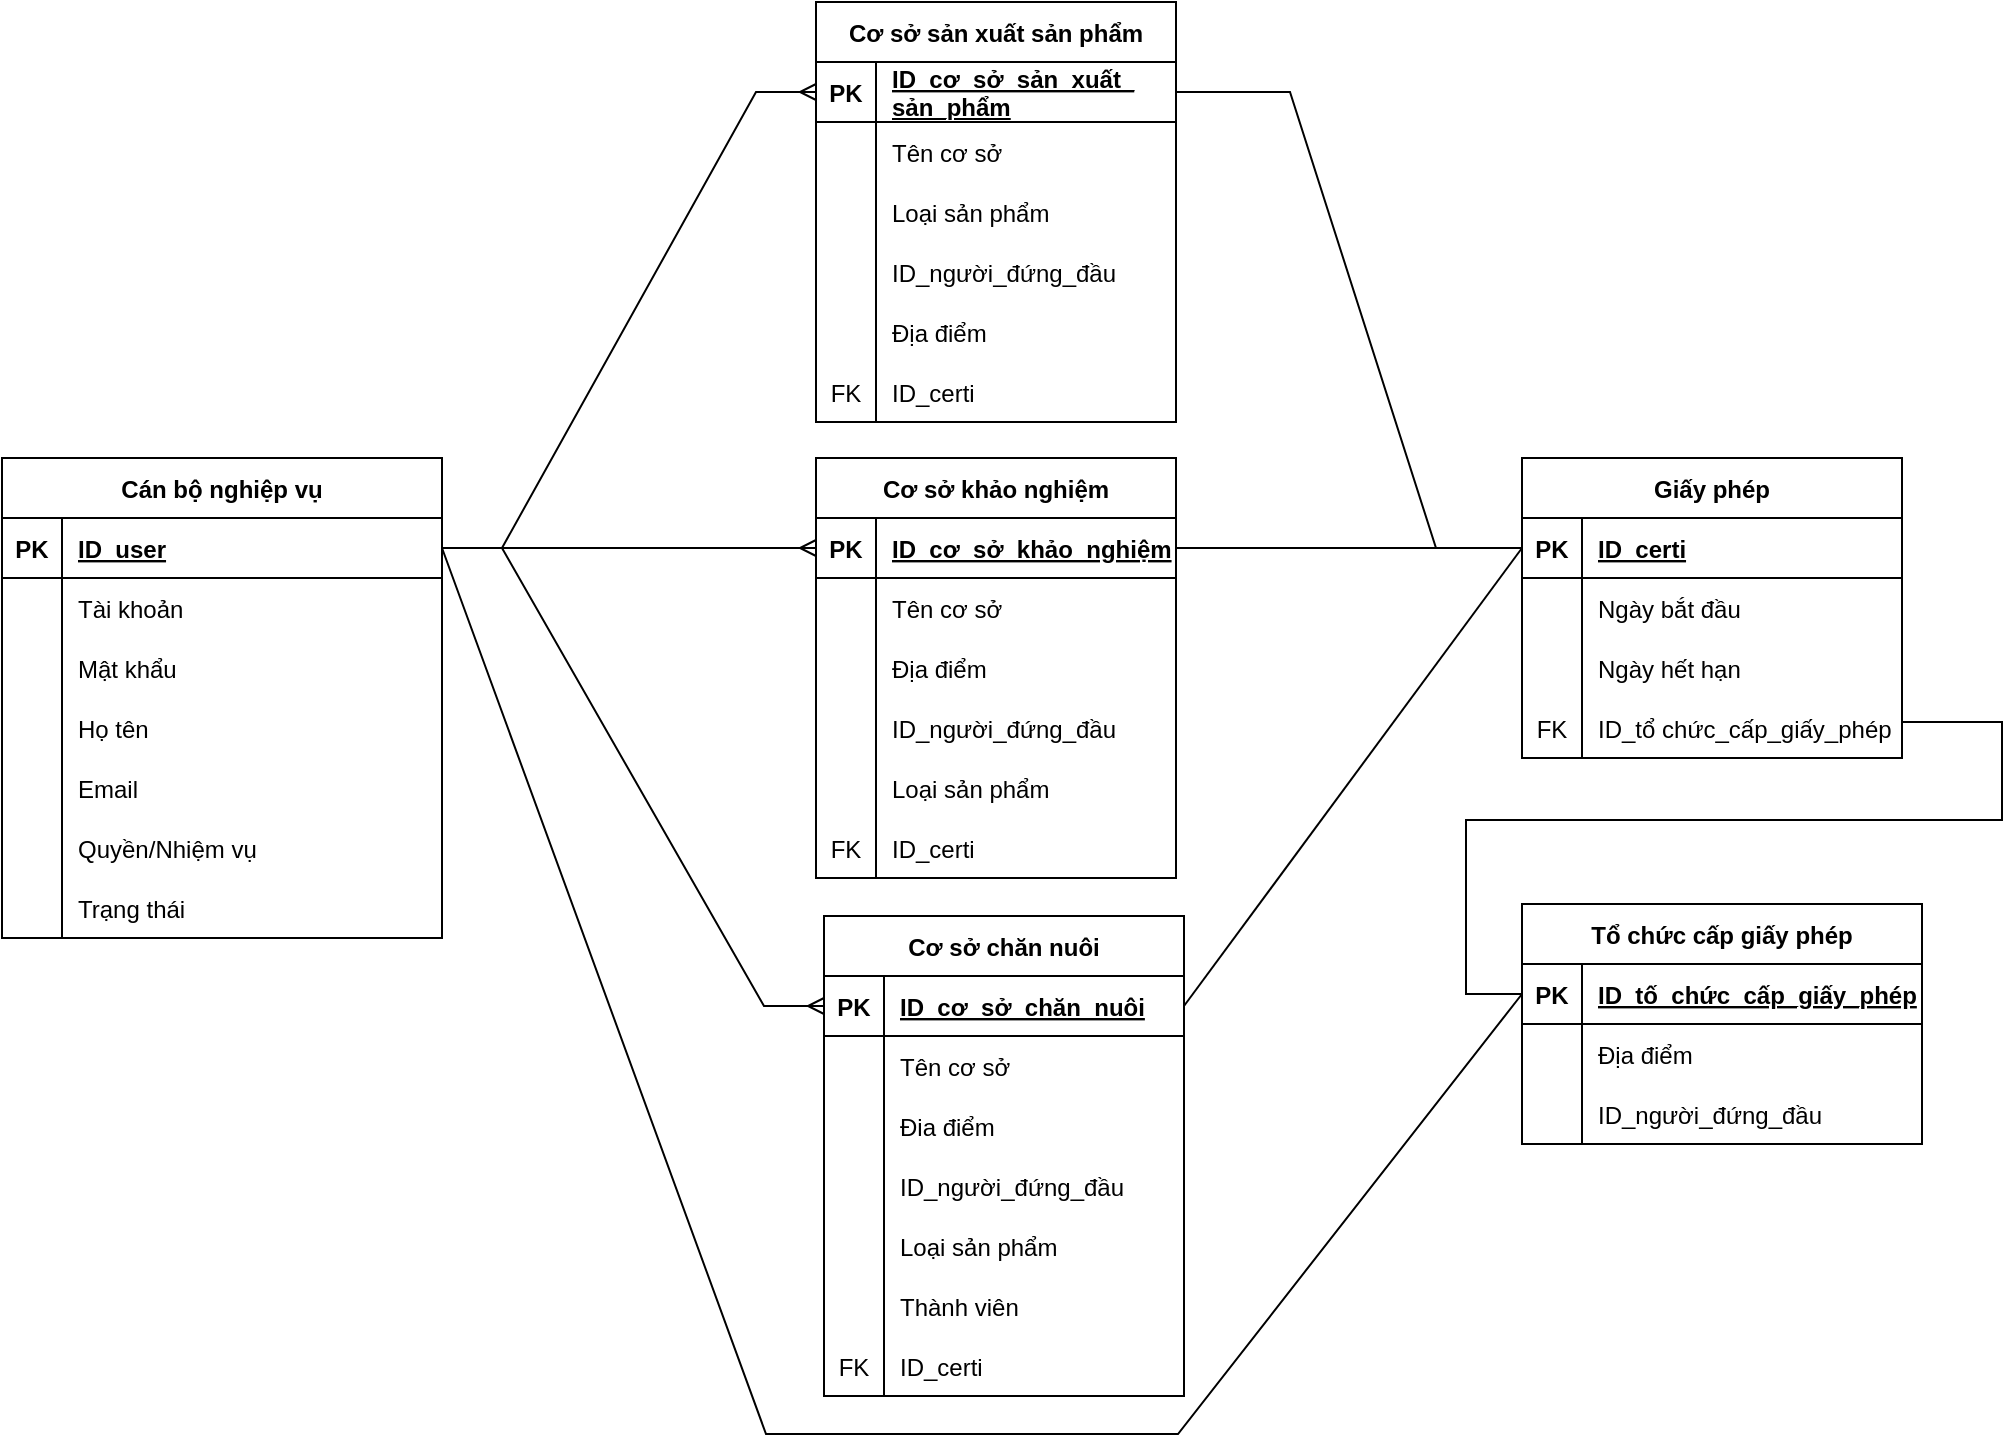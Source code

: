 <mxfile version="20.7.4" type="device"><diagram id="HlAjRfAAutlec8R9D81x" name="Page-1"><mxGraphModel dx="1480" dy="1727" grid="0" gridSize="10" guides="1" tooltips="1" connect="1" arrows="1" fold="1" page="1" pageScale="1" pageWidth="1100" pageHeight="850" math="0" shadow="0"><root><mxCell id="0"/><mxCell id="1" parent="0"/><mxCell id="olrA2WojzJKVsZTIT6w3-1" value="Cán bộ nghiệp vụ" style="shape=table;startSize=30;container=1;collapsible=1;childLayout=tableLayout;fixedRows=1;rowLines=0;fontStyle=1;align=center;resizeLast=1;" vertex="1" parent="1"><mxGeometry x="513" width="220" height="240" as="geometry"><mxRectangle x="530" y="40" width="140" height="30" as="alternateBounds"/></mxGeometry></mxCell><mxCell id="olrA2WojzJKVsZTIT6w3-2" value="" style="shape=tableRow;horizontal=0;startSize=0;swimlaneHead=0;swimlaneBody=0;fillColor=none;collapsible=0;dropTarget=0;points=[[0,0.5],[1,0.5]];portConstraint=eastwest;top=0;left=0;right=0;bottom=1;" vertex="1" parent="olrA2WojzJKVsZTIT6w3-1"><mxGeometry y="30" width="220" height="30" as="geometry"/></mxCell><mxCell id="olrA2WojzJKVsZTIT6w3-3" value="PK" style="shape=partialRectangle;connectable=0;fillColor=none;top=0;left=0;bottom=0;right=0;fontStyle=1;overflow=hidden;" vertex="1" parent="olrA2WojzJKVsZTIT6w3-2"><mxGeometry width="30" height="30" as="geometry"><mxRectangle width="30" height="30" as="alternateBounds"/></mxGeometry></mxCell><mxCell id="olrA2WojzJKVsZTIT6w3-4" value="ID_user" style="shape=partialRectangle;connectable=0;fillColor=none;top=0;left=0;bottom=0;right=0;align=left;spacingLeft=6;fontStyle=5;overflow=hidden;" vertex="1" parent="olrA2WojzJKVsZTIT6w3-2"><mxGeometry x="30" width="190" height="30" as="geometry"><mxRectangle width="190" height="30" as="alternateBounds"/></mxGeometry></mxCell><mxCell id="olrA2WojzJKVsZTIT6w3-5" value="" style="shape=tableRow;horizontal=0;startSize=0;swimlaneHead=0;swimlaneBody=0;fillColor=none;collapsible=0;dropTarget=0;points=[[0,0.5],[1,0.5]];portConstraint=eastwest;top=0;left=0;right=0;bottom=0;" vertex="1" parent="olrA2WojzJKVsZTIT6w3-1"><mxGeometry y="60" width="220" height="30" as="geometry"/></mxCell><mxCell id="olrA2WojzJKVsZTIT6w3-6" value="" style="shape=partialRectangle;connectable=0;fillColor=none;top=0;left=0;bottom=0;right=0;editable=1;overflow=hidden;" vertex="1" parent="olrA2WojzJKVsZTIT6w3-5"><mxGeometry width="30" height="30" as="geometry"><mxRectangle width="30" height="30" as="alternateBounds"/></mxGeometry></mxCell><mxCell id="olrA2WojzJKVsZTIT6w3-7" value="Tài khoản" style="shape=partialRectangle;connectable=0;fillColor=none;top=0;left=0;bottom=0;right=0;align=left;spacingLeft=6;overflow=hidden;" vertex="1" parent="olrA2WojzJKVsZTIT6w3-5"><mxGeometry x="30" width="190" height="30" as="geometry"><mxRectangle width="190" height="30" as="alternateBounds"/></mxGeometry></mxCell><mxCell id="olrA2WojzJKVsZTIT6w3-8" value="" style="shape=tableRow;horizontal=0;startSize=0;swimlaneHead=0;swimlaneBody=0;fillColor=none;collapsible=0;dropTarget=0;points=[[0,0.5],[1,0.5]];portConstraint=eastwest;top=0;left=0;right=0;bottom=0;" vertex="1" parent="olrA2WojzJKVsZTIT6w3-1"><mxGeometry y="90" width="220" height="30" as="geometry"/></mxCell><mxCell id="olrA2WojzJKVsZTIT6w3-9" value="" style="shape=partialRectangle;connectable=0;fillColor=none;top=0;left=0;bottom=0;right=0;editable=1;overflow=hidden;" vertex="1" parent="olrA2WojzJKVsZTIT6w3-8"><mxGeometry width="30" height="30" as="geometry"><mxRectangle width="30" height="30" as="alternateBounds"/></mxGeometry></mxCell><mxCell id="olrA2WojzJKVsZTIT6w3-10" value="Mật khẩu" style="shape=partialRectangle;connectable=0;fillColor=none;top=0;left=0;bottom=0;right=0;align=left;spacingLeft=6;overflow=hidden;" vertex="1" parent="olrA2WojzJKVsZTIT6w3-8"><mxGeometry x="30" width="190" height="30" as="geometry"><mxRectangle width="190" height="30" as="alternateBounds"/></mxGeometry></mxCell><mxCell id="olrA2WojzJKVsZTIT6w3-11" value="" style="shape=tableRow;horizontal=0;startSize=0;swimlaneHead=0;swimlaneBody=0;fillColor=none;collapsible=0;dropTarget=0;points=[[0,0.5],[1,0.5]];portConstraint=eastwest;top=0;left=0;right=0;bottom=0;" vertex="1" parent="olrA2WojzJKVsZTIT6w3-1"><mxGeometry y="120" width="220" height="30" as="geometry"/></mxCell><mxCell id="olrA2WojzJKVsZTIT6w3-12" value="" style="shape=partialRectangle;connectable=0;fillColor=none;top=0;left=0;bottom=0;right=0;editable=1;overflow=hidden;" vertex="1" parent="olrA2WojzJKVsZTIT6w3-11"><mxGeometry width="30" height="30" as="geometry"><mxRectangle width="30" height="30" as="alternateBounds"/></mxGeometry></mxCell><mxCell id="olrA2WojzJKVsZTIT6w3-13" value="Họ tên" style="shape=partialRectangle;connectable=0;fillColor=none;top=0;left=0;bottom=0;right=0;align=left;spacingLeft=6;overflow=hidden;" vertex="1" parent="olrA2WojzJKVsZTIT6w3-11"><mxGeometry x="30" width="190" height="30" as="geometry"><mxRectangle width="190" height="30" as="alternateBounds"/></mxGeometry></mxCell><mxCell id="olrA2WojzJKVsZTIT6w3-14" value="" style="shape=tableRow;horizontal=0;startSize=0;swimlaneHead=0;swimlaneBody=0;fillColor=none;collapsible=0;dropTarget=0;points=[[0,0.5],[1,0.5]];portConstraint=eastwest;top=0;left=0;right=0;bottom=0;" vertex="1" parent="olrA2WojzJKVsZTIT6w3-1"><mxGeometry y="150" width="220" height="30" as="geometry"/></mxCell><mxCell id="olrA2WojzJKVsZTIT6w3-15" value="" style="shape=partialRectangle;connectable=0;fillColor=none;top=0;left=0;bottom=0;right=0;editable=1;overflow=hidden;" vertex="1" parent="olrA2WojzJKVsZTIT6w3-14"><mxGeometry width="30" height="30" as="geometry"><mxRectangle width="30" height="30" as="alternateBounds"/></mxGeometry></mxCell><mxCell id="olrA2WojzJKVsZTIT6w3-16" value="Email" style="shape=partialRectangle;connectable=0;fillColor=none;top=0;left=0;bottom=0;right=0;align=left;spacingLeft=6;overflow=hidden;" vertex="1" parent="olrA2WojzJKVsZTIT6w3-14"><mxGeometry x="30" width="190" height="30" as="geometry"><mxRectangle width="190" height="30" as="alternateBounds"/></mxGeometry></mxCell><mxCell id="olrA2WojzJKVsZTIT6w3-17" value="" style="shape=tableRow;horizontal=0;startSize=0;swimlaneHead=0;swimlaneBody=0;fillColor=none;collapsible=0;dropTarget=0;points=[[0,0.5],[1,0.5]];portConstraint=eastwest;top=0;left=0;right=0;bottom=0;" vertex="1" parent="olrA2WojzJKVsZTIT6w3-1"><mxGeometry y="180" width="220" height="30" as="geometry"/></mxCell><mxCell id="olrA2WojzJKVsZTIT6w3-18" value="" style="shape=partialRectangle;connectable=0;fillColor=none;top=0;left=0;bottom=0;right=0;editable=1;overflow=hidden;" vertex="1" parent="olrA2WojzJKVsZTIT6w3-17"><mxGeometry width="30" height="30" as="geometry"><mxRectangle width="30" height="30" as="alternateBounds"/></mxGeometry></mxCell><mxCell id="olrA2WojzJKVsZTIT6w3-19" value="Quyền/Nhiệm vụ" style="shape=partialRectangle;connectable=0;fillColor=none;top=0;left=0;bottom=0;right=0;align=left;spacingLeft=6;overflow=hidden;" vertex="1" parent="olrA2WojzJKVsZTIT6w3-17"><mxGeometry x="30" width="190" height="30" as="geometry"><mxRectangle width="190" height="30" as="alternateBounds"/></mxGeometry></mxCell><mxCell id="olrA2WojzJKVsZTIT6w3-20" value="" style="shape=tableRow;horizontal=0;startSize=0;swimlaneHead=0;swimlaneBody=0;fillColor=none;collapsible=0;dropTarget=0;points=[[0,0.5],[1,0.5]];portConstraint=eastwest;top=0;left=0;right=0;bottom=0;" vertex="1" parent="olrA2WojzJKVsZTIT6w3-1"><mxGeometry y="210" width="220" height="30" as="geometry"/></mxCell><mxCell id="olrA2WojzJKVsZTIT6w3-21" value="" style="shape=partialRectangle;connectable=0;fillColor=none;top=0;left=0;bottom=0;right=0;editable=1;overflow=hidden;" vertex="1" parent="olrA2WojzJKVsZTIT6w3-20"><mxGeometry width="30" height="30" as="geometry"><mxRectangle width="30" height="30" as="alternateBounds"/></mxGeometry></mxCell><mxCell id="olrA2WojzJKVsZTIT6w3-22" value="Trạng thái" style="shape=partialRectangle;connectable=0;fillColor=none;top=0;left=0;bottom=0;right=0;align=left;spacingLeft=6;overflow=hidden;" vertex="1" parent="olrA2WojzJKVsZTIT6w3-20"><mxGeometry x="30" width="190" height="30" as="geometry"><mxRectangle width="190" height="30" as="alternateBounds"/></mxGeometry></mxCell><mxCell id="olrA2WojzJKVsZTIT6w3-23" value="Cơ sở sản xuất sản phẩm" style="shape=table;startSize=30;container=1;collapsible=1;childLayout=tableLayout;fixedRows=1;rowLines=0;fontStyle=1;align=center;resizeLast=1;" vertex="1" parent="1"><mxGeometry x="920" y="-228" width="180" height="210" as="geometry"/></mxCell><mxCell id="olrA2WojzJKVsZTIT6w3-24" value="" style="shape=tableRow;horizontal=0;startSize=0;swimlaneHead=0;swimlaneBody=0;fillColor=none;collapsible=0;dropTarget=0;points=[[0,0.5],[1,0.5]];portConstraint=eastwest;top=0;left=0;right=0;bottom=1;" vertex="1" parent="olrA2WojzJKVsZTIT6w3-23"><mxGeometry y="30" width="180" height="30" as="geometry"/></mxCell><mxCell id="olrA2WojzJKVsZTIT6w3-25" value="PK" style="shape=partialRectangle;connectable=0;fillColor=none;top=0;left=0;bottom=0;right=0;fontStyle=1;overflow=hidden;" vertex="1" parent="olrA2WojzJKVsZTIT6w3-24"><mxGeometry width="30" height="30" as="geometry"><mxRectangle width="30" height="30" as="alternateBounds"/></mxGeometry></mxCell><mxCell id="olrA2WojzJKVsZTIT6w3-26" value="ID_cơ_sở_sản_xuất_&#10;sản_phẩm" style="shape=partialRectangle;connectable=0;fillColor=none;top=0;left=0;bottom=0;right=0;align=left;spacingLeft=6;fontStyle=5;overflow=hidden;" vertex="1" parent="olrA2WojzJKVsZTIT6w3-24"><mxGeometry x="30" width="150" height="30" as="geometry"><mxRectangle width="150" height="30" as="alternateBounds"/></mxGeometry></mxCell><mxCell id="olrA2WojzJKVsZTIT6w3-27" value="" style="shape=tableRow;horizontal=0;startSize=0;swimlaneHead=0;swimlaneBody=0;fillColor=none;collapsible=0;dropTarget=0;points=[[0,0.5],[1,0.5]];portConstraint=eastwest;top=0;left=0;right=0;bottom=0;" vertex="1" parent="olrA2WojzJKVsZTIT6w3-23"><mxGeometry y="60" width="180" height="30" as="geometry"/></mxCell><mxCell id="olrA2WojzJKVsZTIT6w3-28" value="" style="shape=partialRectangle;connectable=0;fillColor=none;top=0;left=0;bottom=0;right=0;editable=1;overflow=hidden;" vertex="1" parent="olrA2WojzJKVsZTIT6w3-27"><mxGeometry width="30" height="30" as="geometry"><mxRectangle width="30" height="30" as="alternateBounds"/></mxGeometry></mxCell><mxCell id="olrA2WojzJKVsZTIT6w3-29" value="Tên cơ sở" style="shape=partialRectangle;connectable=0;fillColor=none;top=0;left=0;bottom=0;right=0;align=left;spacingLeft=6;overflow=hidden;" vertex="1" parent="olrA2WojzJKVsZTIT6w3-27"><mxGeometry x="30" width="150" height="30" as="geometry"><mxRectangle width="150" height="30" as="alternateBounds"/></mxGeometry></mxCell><mxCell id="olrA2WojzJKVsZTIT6w3-30" value="" style="shape=tableRow;horizontal=0;startSize=0;swimlaneHead=0;swimlaneBody=0;fillColor=none;collapsible=0;dropTarget=0;points=[[0,0.5],[1,0.5]];portConstraint=eastwest;top=0;left=0;right=0;bottom=0;" vertex="1" parent="olrA2WojzJKVsZTIT6w3-23"><mxGeometry y="90" width="180" height="30" as="geometry"/></mxCell><mxCell id="olrA2WojzJKVsZTIT6w3-31" value="" style="shape=partialRectangle;connectable=0;fillColor=none;top=0;left=0;bottom=0;right=0;editable=1;overflow=hidden;" vertex="1" parent="olrA2WojzJKVsZTIT6w3-30"><mxGeometry width="30" height="30" as="geometry"><mxRectangle width="30" height="30" as="alternateBounds"/></mxGeometry></mxCell><mxCell id="olrA2WojzJKVsZTIT6w3-32" value="Loại sản phẩm" style="shape=partialRectangle;connectable=0;fillColor=none;top=0;left=0;bottom=0;right=0;align=left;spacingLeft=6;overflow=hidden;" vertex="1" parent="olrA2WojzJKVsZTIT6w3-30"><mxGeometry x="30" width="150" height="30" as="geometry"><mxRectangle width="150" height="30" as="alternateBounds"/></mxGeometry></mxCell><mxCell id="olrA2WojzJKVsZTIT6w3-33" value="" style="shape=tableRow;horizontal=0;startSize=0;swimlaneHead=0;swimlaneBody=0;fillColor=none;collapsible=0;dropTarget=0;points=[[0,0.5],[1,0.5]];portConstraint=eastwest;top=0;left=0;right=0;bottom=0;" vertex="1" parent="olrA2WojzJKVsZTIT6w3-23"><mxGeometry y="120" width="180" height="30" as="geometry"/></mxCell><mxCell id="olrA2WojzJKVsZTIT6w3-34" value="" style="shape=partialRectangle;connectable=0;fillColor=none;top=0;left=0;bottom=0;right=0;editable=1;overflow=hidden;" vertex="1" parent="olrA2WojzJKVsZTIT6w3-33"><mxGeometry width="30" height="30" as="geometry"><mxRectangle width="30" height="30" as="alternateBounds"/></mxGeometry></mxCell><mxCell id="olrA2WojzJKVsZTIT6w3-35" value="ID_người_đứng_đầu" style="shape=partialRectangle;connectable=0;fillColor=none;top=0;left=0;bottom=0;right=0;align=left;spacingLeft=6;overflow=hidden;" vertex="1" parent="olrA2WojzJKVsZTIT6w3-33"><mxGeometry x="30" width="150" height="30" as="geometry"><mxRectangle width="150" height="30" as="alternateBounds"/></mxGeometry></mxCell><mxCell id="olrA2WojzJKVsZTIT6w3-36" value="" style="shape=tableRow;horizontal=0;startSize=0;swimlaneHead=0;swimlaneBody=0;fillColor=none;collapsible=0;dropTarget=0;points=[[0,0.5],[1,0.5]];portConstraint=eastwest;top=0;left=0;right=0;bottom=0;" vertex="1" parent="olrA2WojzJKVsZTIT6w3-23"><mxGeometry y="150" width="180" height="30" as="geometry"/></mxCell><mxCell id="olrA2WojzJKVsZTIT6w3-37" value="" style="shape=partialRectangle;connectable=0;fillColor=none;top=0;left=0;bottom=0;right=0;editable=1;overflow=hidden;" vertex="1" parent="olrA2WojzJKVsZTIT6w3-36"><mxGeometry width="30" height="30" as="geometry"><mxRectangle width="30" height="30" as="alternateBounds"/></mxGeometry></mxCell><mxCell id="olrA2WojzJKVsZTIT6w3-38" value="Địa điểm" style="shape=partialRectangle;connectable=0;fillColor=none;top=0;left=0;bottom=0;right=0;align=left;spacingLeft=6;overflow=hidden;" vertex="1" parent="olrA2WojzJKVsZTIT6w3-36"><mxGeometry x="30" width="150" height="30" as="geometry"><mxRectangle width="150" height="30" as="alternateBounds"/></mxGeometry></mxCell><mxCell id="olrA2WojzJKVsZTIT6w3-39" value="" style="shape=tableRow;horizontal=0;startSize=0;swimlaneHead=0;swimlaneBody=0;fillColor=none;collapsible=0;dropTarget=0;points=[[0,0.5],[1,0.5]];portConstraint=eastwest;top=0;left=0;right=0;bottom=0;" vertex="1" parent="olrA2WojzJKVsZTIT6w3-23"><mxGeometry y="180" width="180" height="30" as="geometry"/></mxCell><mxCell id="olrA2WojzJKVsZTIT6w3-40" value="FK" style="shape=partialRectangle;connectable=0;fillColor=none;top=0;left=0;bottom=0;right=0;editable=1;overflow=hidden;" vertex="1" parent="olrA2WojzJKVsZTIT6w3-39"><mxGeometry width="30" height="30" as="geometry"><mxRectangle width="30" height="30" as="alternateBounds"/></mxGeometry></mxCell><mxCell id="olrA2WojzJKVsZTIT6w3-41" value="ID_certi" style="shape=partialRectangle;connectable=0;fillColor=none;top=0;left=0;bottom=0;right=0;align=left;spacingLeft=6;overflow=hidden;" vertex="1" parent="olrA2WojzJKVsZTIT6w3-39"><mxGeometry x="30" width="150" height="30" as="geometry"><mxRectangle width="150" height="30" as="alternateBounds"/></mxGeometry></mxCell><mxCell id="olrA2WojzJKVsZTIT6w3-42" value="Cơ sở khảo nghiệm" style="shape=table;startSize=30;container=1;collapsible=1;childLayout=tableLayout;fixedRows=1;rowLines=0;fontStyle=1;align=center;resizeLast=1;" vertex="1" parent="1"><mxGeometry x="920" width="180" height="210" as="geometry"/></mxCell><mxCell id="olrA2WojzJKVsZTIT6w3-43" value="" style="shape=tableRow;horizontal=0;startSize=0;swimlaneHead=0;swimlaneBody=0;fillColor=none;collapsible=0;dropTarget=0;points=[[0,0.5],[1,0.5]];portConstraint=eastwest;top=0;left=0;right=0;bottom=1;" vertex="1" parent="olrA2WojzJKVsZTIT6w3-42"><mxGeometry y="30" width="180" height="30" as="geometry"/></mxCell><mxCell id="olrA2WojzJKVsZTIT6w3-44" value="PK" style="shape=partialRectangle;connectable=0;fillColor=none;top=0;left=0;bottom=0;right=0;fontStyle=1;overflow=hidden;" vertex="1" parent="olrA2WojzJKVsZTIT6w3-43"><mxGeometry width="30" height="30" as="geometry"><mxRectangle width="30" height="30" as="alternateBounds"/></mxGeometry></mxCell><mxCell id="olrA2WojzJKVsZTIT6w3-45" value="ID_cơ_sở_khảo_nghiệm" style="shape=partialRectangle;connectable=0;fillColor=none;top=0;left=0;bottom=0;right=0;align=left;spacingLeft=6;fontStyle=5;overflow=hidden;" vertex="1" parent="olrA2WojzJKVsZTIT6w3-43"><mxGeometry x="30" width="150" height="30" as="geometry"><mxRectangle width="150" height="30" as="alternateBounds"/></mxGeometry></mxCell><mxCell id="olrA2WojzJKVsZTIT6w3-46" value="" style="shape=tableRow;horizontal=0;startSize=0;swimlaneHead=0;swimlaneBody=0;fillColor=none;collapsible=0;dropTarget=0;points=[[0,0.5],[1,0.5]];portConstraint=eastwest;top=0;left=0;right=0;bottom=0;" vertex="1" parent="olrA2WojzJKVsZTIT6w3-42"><mxGeometry y="60" width="180" height="30" as="geometry"/></mxCell><mxCell id="olrA2WojzJKVsZTIT6w3-47" value="" style="shape=partialRectangle;connectable=0;fillColor=none;top=0;left=0;bottom=0;right=0;editable=1;overflow=hidden;" vertex="1" parent="olrA2WojzJKVsZTIT6w3-46"><mxGeometry width="30" height="30" as="geometry"><mxRectangle width="30" height="30" as="alternateBounds"/></mxGeometry></mxCell><mxCell id="olrA2WojzJKVsZTIT6w3-48" value="Tên cơ sở" style="shape=partialRectangle;connectable=0;fillColor=none;top=0;left=0;bottom=0;right=0;align=left;spacingLeft=6;overflow=hidden;" vertex="1" parent="olrA2WojzJKVsZTIT6w3-46"><mxGeometry x="30" width="150" height="30" as="geometry"><mxRectangle width="150" height="30" as="alternateBounds"/></mxGeometry></mxCell><mxCell id="olrA2WojzJKVsZTIT6w3-49" value="" style="shape=tableRow;horizontal=0;startSize=0;swimlaneHead=0;swimlaneBody=0;fillColor=none;collapsible=0;dropTarget=0;points=[[0,0.5],[1,0.5]];portConstraint=eastwest;top=0;left=0;right=0;bottom=0;" vertex="1" parent="olrA2WojzJKVsZTIT6w3-42"><mxGeometry y="90" width="180" height="30" as="geometry"/></mxCell><mxCell id="olrA2WojzJKVsZTIT6w3-50" value="" style="shape=partialRectangle;connectable=0;fillColor=none;top=0;left=0;bottom=0;right=0;editable=1;overflow=hidden;" vertex="1" parent="olrA2WojzJKVsZTIT6w3-49"><mxGeometry width="30" height="30" as="geometry"><mxRectangle width="30" height="30" as="alternateBounds"/></mxGeometry></mxCell><mxCell id="olrA2WojzJKVsZTIT6w3-51" value="Địa điểm" style="shape=partialRectangle;connectable=0;fillColor=none;top=0;left=0;bottom=0;right=0;align=left;spacingLeft=6;overflow=hidden;" vertex="1" parent="olrA2WojzJKVsZTIT6w3-49"><mxGeometry x="30" width="150" height="30" as="geometry"><mxRectangle width="150" height="30" as="alternateBounds"/></mxGeometry></mxCell><mxCell id="olrA2WojzJKVsZTIT6w3-52" value="" style="shape=tableRow;horizontal=0;startSize=0;swimlaneHead=0;swimlaneBody=0;fillColor=none;collapsible=0;dropTarget=0;points=[[0,0.5],[1,0.5]];portConstraint=eastwest;top=0;left=0;right=0;bottom=0;" vertex="1" parent="olrA2WojzJKVsZTIT6w3-42"><mxGeometry y="120" width="180" height="30" as="geometry"/></mxCell><mxCell id="olrA2WojzJKVsZTIT6w3-53" value="" style="shape=partialRectangle;connectable=0;fillColor=none;top=0;left=0;bottom=0;right=0;editable=1;overflow=hidden;" vertex="1" parent="olrA2WojzJKVsZTIT6w3-52"><mxGeometry width="30" height="30" as="geometry"><mxRectangle width="30" height="30" as="alternateBounds"/></mxGeometry></mxCell><mxCell id="olrA2WojzJKVsZTIT6w3-54" value="ID_người_đứng_đầu" style="shape=partialRectangle;connectable=0;fillColor=none;top=0;left=0;bottom=0;right=0;align=left;spacingLeft=6;overflow=hidden;" vertex="1" parent="olrA2WojzJKVsZTIT6w3-52"><mxGeometry x="30" width="150" height="30" as="geometry"><mxRectangle width="150" height="30" as="alternateBounds"/></mxGeometry></mxCell><mxCell id="olrA2WojzJKVsZTIT6w3-55" value="" style="shape=tableRow;horizontal=0;startSize=0;swimlaneHead=0;swimlaneBody=0;fillColor=none;collapsible=0;dropTarget=0;points=[[0,0.5],[1,0.5]];portConstraint=eastwest;top=0;left=0;right=0;bottom=0;" vertex="1" parent="olrA2WojzJKVsZTIT6w3-42"><mxGeometry y="150" width="180" height="30" as="geometry"/></mxCell><mxCell id="olrA2WojzJKVsZTIT6w3-56" value="" style="shape=partialRectangle;connectable=0;fillColor=none;top=0;left=0;bottom=0;right=0;editable=1;overflow=hidden;" vertex="1" parent="olrA2WojzJKVsZTIT6w3-55"><mxGeometry width="30" height="30" as="geometry"><mxRectangle width="30" height="30" as="alternateBounds"/></mxGeometry></mxCell><mxCell id="olrA2WojzJKVsZTIT6w3-57" value="Loại sản phẩm" style="shape=partialRectangle;connectable=0;fillColor=none;top=0;left=0;bottom=0;right=0;align=left;spacingLeft=6;overflow=hidden;" vertex="1" parent="olrA2WojzJKVsZTIT6w3-55"><mxGeometry x="30" width="150" height="30" as="geometry"><mxRectangle width="150" height="30" as="alternateBounds"/></mxGeometry></mxCell><mxCell id="olrA2WojzJKVsZTIT6w3-58" value="" style="shape=tableRow;horizontal=0;startSize=0;swimlaneHead=0;swimlaneBody=0;fillColor=none;collapsible=0;dropTarget=0;points=[[0,0.5],[1,0.5]];portConstraint=eastwest;top=0;left=0;right=0;bottom=0;" vertex="1" parent="olrA2WojzJKVsZTIT6w3-42"><mxGeometry y="180" width="180" height="30" as="geometry"/></mxCell><mxCell id="olrA2WojzJKVsZTIT6w3-59" value="FK" style="shape=partialRectangle;connectable=0;fillColor=none;top=0;left=0;bottom=0;right=0;editable=1;overflow=hidden;" vertex="1" parent="olrA2WojzJKVsZTIT6w3-58"><mxGeometry width="30" height="30" as="geometry"><mxRectangle width="30" height="30" as="alternateBounds"/></mxGeometry></mxCell><mxCell id="olrA2WojzJKVsZTIT6w3-60" value="ID_certi" style="shape=partialRectangle;connectable=0;fillColor=none;top=0;left=0;bottom=0;right=0;align=left;spacingLeft=6;overflow=hidden;" vertex="1" parent="olrA2WojzJKVsZTIT6w3-58"><mxGeometry x="30" width="150" height="30" as="geometry"><mxRectangle width="150" height="30" as="alternateBounds"/></mxGeometry></mxCell><mxCell id="olrA2WojzJKVsZTIT6w3-61" value="Giấy phép" style="shape=table;startSize=30;container=1;collapsible=1;childLayout=tableLayout;fixedRows=1;rowLines=0;fontStyle=1;align=center;resizeLast=1;" vertex="1" parent="1"><mxGeometry x="1273" width="190" height="150" as="geometry"/></mxCell><mxCell id="olrA2WojzJKVsZTIT6w3-62" value="" style="shape=tableRow;horizontal=0;startSize=0;swimlaneHead=0;swimlaneBody=0;fillColor=none;collapsible=0;dropTarget=0;points=[[0,0.5],[1,0.5]];portConstraint=eastwest;top=0;left=0;right=0;bottom=1;" vertex="1" parent="olrA2WojzJKVsZTIT6w3-61"><mxGeometry y="30" width="190" height="30" as="geometry"/></mxCell><mxCell id="olrA2WojzJKVsZTIT6w3-63" value="PK" style="shape=partialRectangle;connectable=0;fillColor=none;top=0;left=0;bottom=0;right=0;fontStyle=1;overflow=hidden;" vertex="1" parent="olrA2WojzJKVsZTIT6w3-62"><mxGeometry width="30" height="30" as="geometry"><mxRectangle width="30" height="30" as="alternateBounds"/></mxGeometry></mxCell><mxCell id="olrA2WojzJKVsZTIT6w3-64" value="ID_certi" style="shape=partialRectangle;connectable=0;fillColor=none;top=0;left=0;bottom=0;right=0;align=left;spacingLeft=6;fontStyle=5;overflow=hidden;" vertex="1" parent="olrA2WojzJKVsZTIT6w3-62"><mxGeometry x="30" width="160" height="30" as="geometry"><mxRectangle width="160" height="30" as="alternateBounds"/></mxGeometry></mxCell><mxCell id="olrA2WojzJKVsZTIT6w3-65" value="" style="shape=tableRow;horizontal=0;startSize=0;swimlaneHead=0;swimlaneBody=0;fillColor=none;collapsible=0;dropTarget=0;points=[[0,0.5],[1,0.5]];portConstraint=eastwest;top=0;left=0;right=0;bottom=0;" vertex="1" parent="olrA2WojzJKVsZTIT6w3-61"><mxGeometry y="60" width="190" height="30" as="geometry"/></mxCell><mxCell id="olrA2WojzJKVsZTIT6w3-66" value="" style="shape=partialRectangle;connectable=0;fillColor=none;top=0;left=0;bottom=0;right=0;editable=1;overflow=hidden;" vertex="1" parent="olrA2WojzJKVsZTIT6w3-65"><mxGeometry width="30" height="30" as="geometry"><mxRectangle width="30" height="30" as="alternateBounds"/></mxGeometry></mxCell><mxCell id="olrA2WojzJKVsZTIT6w3-67" value="Ngày bắt đầu" style="shape=partialRectangle;connectable=0;fillColor=none;top=0;left=0;bottom=0;right=0;align=left;spacingLeft=6;overflow=hidden;" vertex="1" parent="olrA2WojzJKVsZTIT6w3-65"><mxGeometry x="30" width="160" height="30" as="geometry"><mxRectangle width="160" height="30" as="alternateBounds"/></mxGeometry></mxCell><mxCell id="olrA2WojzJKVsZTIT6w3-68" value="" style="shape=tableRow;horizontal=0;startSize=0;swimlaneHead=0;swimlaneBody=0;fillColor=none;collapsible=0;dropTarget=0;points=[[0,0.5],[1,0.5]];portConstraint=eastwest;top=0;left=0;right=0;bottom=0;" vertex="1" parent="olrA2WojzJKVsZTIT6w3-61"><mxGeometry y="90" width="190" height="30" as="geometry"/></mxCell><mxCell id="olrA2WojzJKVsZTIT6w3-69" value="" style="shape=partialRectangle;connectable=0;fillColor=none;top=0;left=0;bottom=0;right=0;editable=1;overflow=hidden;" vertex="1" parent="olrA2WojzJKVsZTIT6w3-68"><mxGeometry width="30" height="30" as="geometry"><mxRectangle width="30" height="30" as="alternateBounds"/></mxGeometry></mxCell><mxCell id="olrA2WojzJKVsZTIT6w3-70" value="Ngày hết hạn" style="shape=partialRectangle;connectable=0;fillColor=none;top=0;left=0;bottom=0;right=0;align=left;spacingLeft=6;overflow=hidden;" vertex="1" parent="olrA2WojzJKVsZTIT6w3-68"><mxGeometry x="30" width="160" height="30" as="geometry"><mxRectangle width="160" height="30" as="alternateBounds"/></mxGeometry></mxCell><mxCell id="olrA2WojzJKVsZTIT6w3-71" value="" style="shape=tableRow;horizontal=0;startSize=0;swimlaneHead=0;swimlaneBody=0;fillColor=none;collapsible=0;dropTarget=0;points=[[0,0.5],[1,0.5]];portConstraint=eastwest;top=0;left=0;right=0;bottom=0;" vertex="1" parent="olrA2WojzJKVsZTIT6w3-61"><mxGeometry y="120" width="190" height="30" as="geometry"/></mxCell><mxCell id="olrA2WojzJKVsZTIT6w3-72" value="FK" style="shape=partialRectangle;connectable=0;fillColor=none;top=0;left=0;bottom=0;right=0;editable=1;overflow=hidden;" vertex="1" parent="olrA2WojzJKVsZTIT6w3-71"><mxGeometry width="30" height="30" as="geometry"><mxRectangle width="30" height="30" as="alternateBounds"/></mxGeometry></mxCell><mxCell id="olrA2WojzJKVsZTIT6w3-73" value="ID_tổ chức_cấp_giấy_phép" style="shape=partialRectangle;connectable=0;fillColor=none;top=0;left=0;bottom=0;right=0;align=left;spacingLeft=6;overflow=hidden;" vertex="1" parent="olrA2WojzJKVsZTIT6w3-71"><mxGeometry x="30" width="160" height="30" as="geometry"><mxRectangle width="160" height="30" as="alternateBounds"/></mxGeometry></mxCell><mxCell id="olrA2WojzJKVsZTIT6w3-74" value="Tổ chức cấp giấy phép" style="shape=table;startSize=30;container=1;collapsible=1;childLayout=tableLayout;fixedRows=1;rowLines=0;fontStyle=1;align=center;resizeLast=1;" vertex="1" parent="1"><mxGeometry x="1273" y="223" width="200" height="120" as="geometry"/></mxCell><mxCell id="olrA2WojzJKVsZTIT6w3-75" value="" style="shape=tableRow;horizontal=0;startSize=0;swimlaneHead=0;swimlaneBody=0;fillColor=none;collapsible=0;dropTarget=0;points=[[0,0.5],[1,0.5]];portConstraint=eastwest;top=0;left=0;right=0;bottom=1;" vertex="1" parent="olrA2WojzJKVsZTIT6w3-74"><mxGeometry y="30" width="200" height="30" as="geometry"/></mxCell><mxCell id="olrA2WojzJKVsZTIT6w3-76" value="PK" style="shape=partialRectangle;connectable=0;fillColor=none;top=0;left=0;bottom=0;right=0;fontStyle=1;overflow=hidden;" vertex="1" parent="olrA2WojzJKVsZTIT6w3-75"><mxGeometry width="30" height="30" as="geometry"><mxRectangle width="30" height="30" as="alternateBounds"/></mxGeometry></mxCell><mxCell id="olrA2WojzJKVsZTIT6w3-77" value="ID_tố_chức_cấp_giấy_phép" style="shape=partialRectangle;connectable=0;fillColor=none;top=0;left=0;bottom=0;right=0;align=left;spacingLeft=6;fontStyle=5;overflow=hidden;" vertex="1" parent="olrA2WojzJKVsZTIT6w3-75"><mxGeometry x="30" width="170" height="30" as="geometry"><mxRectangle width="170" height="30" as="alternateBounds"/></mxGeometry></mxCell><mxCell id="olrA2WojzJKVsZTIT6w3-78" value="" style="shape=tableRow;horizontal=0;startSize=0;swimlaneHead=0;swimlaneBody=0;fillColor=none;collapsible=0;dropTarget=0;points=[[0,0.5],[1,0.5]];portConstraint=eastwest;top=0;left=0;right=0;bottom=0;" vertex="1" parent="olrA2WojzJKVsZTIT6w3-74"><mxGeometry y="60" width="200" height="30" as="geometry"/></mxCell><mxCell id="olrA2WojzJKVsZTIT6w3-79" value="" style="shape=partialRectangle;connectable=0;fillColor=none;top=0;left=0;bottom=0;right=0;editable=1;overflow=hidden;" vertex="1" parent="olrA2WojzJKVsZTIT6w3-78"><mxGeometry width="30" height="30" as="geometry"><mxRectangle width="30" height="30" as="alternateBounds"/></mxGeometry></mxCell><mxCell id="olrA2WojzJKVsZTIT6w3-80" value="Địa điểm" style="shape=partialRectangle;connectable=0;fillColor=none;top=0;left=0;bottom=0;right=0;align=left;spacingLeft=6;overflow=hidden;" vertex="1" parent="olrA2WojzJKVsZTIT6w3-78"><mxGeometry x="30" width="170" height="30" as="geometry"><mxRectangle width="170" height="30" as="alternateBounds"/></mxGeometry></mxCell><mxCell id="olrA2WojzJKVsZTIT6w3-81" value="" style="shape=tableRow;horizontal=0;startSize=0;swimlaneHead=0;swimlaneBody=0;fillColor=none;collapsible=0;dropTarget=0;points=[[0,0.5],[1,0.5]];portConstraint=eastwest;top=0;left=0;right=0;bottom=0;" vertex="1" parent="olrA2WojzJKVsZTIT6w3-74"><mxGeometry y="90" width="200" height="30" as="geometry"/></mxCell><mxCell id="olrA2WojzJKVsZTIT6w3-82" value="" style="shape=partialRectangle;connectable=0;fillColor=none;top=0;left=0;bottom=0;right=0;editable=1;overflow=hidden;" vertex="1" parent="olrA2WojzJKVsZTIT6w3-81"><mxGeometry width="30" height="30" as="geometry"><mxRectangle width="30" height="30" as="alternateBounds"/></mxGeometry></mxCell><mxCell id="olrA2WojzJKVsZTIT6w3-83" value="ID_người_đứng_đầu" style="shape=partialRectangle;connectable=0;fillColor=none;top=0;left=0;bottom=0;right=0;align=left;spacingLeft=6;overflow=hidden;" vertex="1" parent="olrA2WojzJKVsZTIT6w3-81"><mxGeometry x="30" width="170" height="30" as="geometry"><mxRectangle width="170" height="30" as="alternateBounds"/></mxGeometry></mxCell><mxCell id="olrA2WojzJKVsZTIT6w3-103" value="" style="endArrow=none;html=1;rounded=0;entryX=0;entryY=0.5;entryDx=0;entryDy=0;exitX=1;exitY=0.5;exitDx=0;exitDy=0;" edge="1" parent="1" target="olrA2WojzJKVsZTIT6w3-75"><mxGeometry relative="1" as="geometry"><mxPoint x="1463" y="132" as="sourcePoint"/><mxPoint x="1553" y="312" as="targetPoint"/><Array as="points"><mxPoint x="1513" y="132"/><mxPoint x="1513" y="181"/><mxPoint x="1245" y="181"/><mxPoint x="1245" y="268"/></Array></mxGeometry></mxCell><mxCell id="olrA2WojzJKVsZTIT6w3-104" value="" style="edgeStyle=entityRelationEdgeStyle;fontSize=12;html=1;endArrow=ERmany;rounded=0;exitX=1;exitY=0.5;exitDx=0;exitDy=0;entryX=0;entryY=0.5;entryDx=0;entryDy=0;" edge="1" parent="1" source="olrA2WojzJKVsZTIT6w3-2" target="olrA2WojzJKVsZTIT6w3-24"><mxGeometry width="100" height="100" relative="1" as="geometry"><mxPoint x="740" y="295" as="sourcePoint"/><mxPoint x="850" y="-545" as="targetPoint"/></mxGeometry></mxCell><mxCell id="olrA2WojzJKVsZTIT6w3-105" value="" style="edgeStyle=entityRelationEdgeStyle;fontSize=12;html=1;endArrow=ERmany;rounded=0;exitX=1;exitY=0.5;exitDx=0;exitDy=0;entryX=0;entryY=0.5;entryDx=0;entryDy=0;" edge="1" parent="1" source="olrA2WojzJKVsZTIT6w3-2" target="olrA2WojzJKVsZTIT6w3-43"><mxGeometry width="100" height="100" relative="1" as="geometry"><mxPoint x="743" y="55" as="sourcePoint"/><mxPoint x="930" y="-231.0" as="targetPoint"/></mxGeometry></mxCell><mxCell id="olrA2WojzJKVsZTIT6w3-106" value="" style="edgeStyle=entityRelationEdgeStyle;fontSize=12;html=1;endArrow=ERmany;rounded=0;exitX=1;exitY=0.5;exitDx=0;exitDy=0;entryX=0;entryY=0.5;entryDx=0;entryDy=0;" edge="1" parent="1" source="olrA2WojzJKVsZTIT6w3-2" target="olrA2WojzJKVsZTIT6w3-108"><mxGeometry width="100" height="100" relative="1" as="geometry"><mxPoint x="753" y="65" as="sourcePoint"/><mxPoint x="920" y="309.0" as="targetPoint"/></mxGeometry></mxCell><mxCell id="olrA2WojzJKVsZTIT6w3-107" value="Cơ sở chăn nuôi" style="shape=table;startSize=30;container=1;collapsible=1;childLayout=tableLayout;fixedRows=1;rowLines=0;fontStyle=1;align=center;resizeLast=1;" vertex="1" parent="1"><mxGeometry x="924" y="229" width="180" height="240" as="geometry"/></mxCell><mxCell id="olrA2WojzJKVsZTIT6w3-108" value="" style="shape=tableRow;horizontal=0;startSize=0;swimlaneHead=0;swimlaneBody=0;fillColor=none;collapsible=0;dropTarget=0;points=[[0,0.5],[1,0.5]];portConstraint=eastwest;top=0;left=0;right=0;bottom=1;" vertex="1" parent="olrA2WojzJKVsZTIT6w3-107"><mxGeometry y="30" width="180" height="30" as="geometry"/></mxCell><mxCell id="olrA2WojzJKVsZTIT6w3-109" value="PK" style="shape=partialRectangle;connectable=0;fillColor=none;top=0;left=0;bottom=0;right=0;fontStyle=1;overflow=hidden;" vertex="1" parent="olrA2WojzJKVsZTIT6w3-108"><mxGeometry width="30" height="30" as="geometry"><mxRectangle width="30" height="30" as="alternateBounds"/></mxGeometry></mxCell><mxCell id="olrA2WojzJKVsZTIT6w3-110" value="ID_cơ_sở_chăn_nuôi" style="shape=partialRectangle;connectable=0;fillColor=none;top=0;left=0;bottom=0;right=0;align=left;spacingLeft=6;fontStyle=5;overflow=hidden;" vertex="1" parent="olrA2WojzJKVsZTIT6w3-108"><mxGeometry x="30" width="150" height="30" as="geometry"><mxRectangle width="150" height="30" as="alternateBounds"/></mxGeometry></mxCell><mxCell id="olrA2WojzJKVsZTIT6w3-111" value="" style="shape=tableRow;horizontal=0;startSize=0;swimlaneHead=0;swimlaneBody=0;fillColor=none;collapsible=0;dropTarget=0;points=[[0,0.5],[1,0.5]];portConstraint=eastwest;top=0;left=0;right=0;bottom=0;" vertex="1" parent="olrA2WojzJKVsZTIT6w3-107"><mxGeometry y="60" width="180" height="30" as="geometry"/></mxCell><mxCell id="olrA2WojzJKVsZTIT6w3-112" value="" style="shape=partialRectangle;connectable=0;fillColor=none;top=0;left=0;bottom=0;right=0;editable=1;overflow=hidden;" vertex="1" parent="olrA2WojzJKVsZTIT6w3-111"><mxGeometry width="30" height="30" as="geometry"><mxRectangle width="30" height="30" as="alternateBounds"/></mxGeometry></mxCell><mxCell id="olrA2WojzJKVsZTIT6w3-113" value="Tên cơ sở" style="shape=partialRectangle;connectable=0;fillColor=none;top=0;left=0;bottom=0;right=0;align=left;spacingLeft=6;overflow=hidden;" vertex="1" parent="olrA2WojzJKVsZTIT6w3-111"><mxGeometry x="30" width="150" height="30" as="geometry"><mxRectangle width="150" height="30" as="alternateBounds"/></mxGeometry></mxCell><mxCell id="olrA2WojzJKVsZTIT6w3-114" value="" style="shape=tableRow;horizontal=0;startSize=0;swimlaneHead=0;swimlaneBody=0;fillColor=none;collapsible=0;dropTarget=0;points=[[0,0.5],[1,0.5]];portConstraint=eastwest;top=0;left=0;right=0;bottom=0;" vertex="1" parent="olrA2WojzJKVsZTIT6w3-107"><mxGeometry y="90" width="180" height="30" as="geometry"/></mxCell><mxCell id="olrA2WojzJKVsZTIT6w3-115" value="" style="shape=partialRectangle;connectable=0;fillColor=none;top=0;left=0;bottom=0;right=0;editable=1;overflow=hidden;" vertex="1" parent="olrA2WojzJKVsZTIT6w3-114"><mxGeometry width="30" height="30" as="geometry"><mxRectangle width="30" height="30" as="alternateBounds"/></mxGeometry></mxCell><mxCell id="olrA2WojzJKVsZTIT6w3-116" value="Đia điểm" style="shape=partialRectangle;connectable=0;fillColor=none;top=0;left=0;bottom=0;right=0;align=left;spacingLeft=6;overflow=hidden;" vertex="1" parent="olrA2WojzJKVsZTIT6w3-114"><mxGeometry x="30" width="150" height="30" as="geometry"><mxRectangle width="150" height="30" as="alternateBounds"/></mxGeometry></mxCell><mxCell id="olrA2WojzJKVsZTIT6w3-117" value="" style="shape=tableRow;horizontal=0;startSize=0;swimlaneHead=0;swimlaneBody=0;fillColor=none;collapsible=0;dropTarget=0;points=[[0,0.5],[1,0.5]];portConstraint=eastwest;top=0;left=0;right=0;bottom=0;" vertex="1" parent="olrA2WojzJKVsZTIT6w3-107"><mxGeometry y="120" width="180" height="30" as="geometry"/></mxCell><mxCell id="olrA2WojzJKVsZTIT6w3-118" value="" style="shape=partialRectangle;connectable=0;fillColor=none;top=0;left=0;bottom=0;right=0;editable=1;overflow=hidden;" vertex="1" parent="olrA2WojzJKVsZTIT6w3-117"><mxGeometry width="30" height="30" as="geometry"><mxRectangle width="30" height="30" as="alternateBounds"/></mxGeometry></mxCell><mxCell id="olrA2WojzJKVsZTIT6w3-119" value="ID_người_đứng_đầu" style="shape=partialRectangle;connectable=0;fillColor=none;top=0;left=0;bottom=0;right=0;align=left;spacingLeft=6;overflow=hidden;" vertex="1" parent="olrA2WojzJKVsZTIT6w3-117"><mxGeometry x="30" width="150" height="30" as="geometry"><mxRectangle width="150" height="30" as="alternateBounds"/></mxGeometry></mxCell><mxCell id="olrA2WojzJKVsZTIT6w3-120" value="" style="shape=tableRow;horizontal=0;startSize=0;swimlaneHead=0;swimlaneBody=0;fillColor=none;collapsible=0;dropTarget=0;points=[[0,0.5],[1,0.5]];portConstraint=eastwest;top=0;left=0;right=0;bottom=0;" vertex="1" parent="olrA2WojzJKVsZTIT6w3-107"><mxGeometry y="150" width="180" height="30" as="geometry"/></mxCell><mxCell id="olrA2WojzJKVsZTIT6w3-121" value="" style="shape=partialRectangle;connectable=0;fillColor=none;top=0;left=0;bottom=0;right=0;editable=1;overflow=hidden;" vertex="1" parent="olrA2WojzJKVsZTIT6w3-120"><mxGeometry width="30" height="30" as="geometry"><mxRectangle width="30" height="30" as="alternateBounds"/></mxGeometry></mxCell><mxCell id="olrA2WojzJKVsZTIT6w3-122" value="Loại sản phẩm" style="shape=partialRectangle;connectable=0;fillColor=none;top=0;left=0;bottom=0;right=0;align=left;spacingLeft=6;overflow=hidden;" vertex="1" parent="olrA2WojzJKVsZTIT6w3-120"><mxGeometry x="30" width="150" height="30" as="geometry"><mxRectangle width="150" height="30" as="alternateBounds"/></mxGeometry></mxCell><mxCell id="olrA2WojzJKVsZTIT6w3-123" value="" style="shape=tableRow;horizontal=0;startSize=0;swimlaneHead=0;swimlaneBody=0;fillColor=none;collapsible=0;dropTarget=0;points=[[0,0.5],[1,0.5]];portConstraint=eastwest;top=0;left=0;right=0;bottom=0;" vertex="1" parent="olrA2WojzJKVsZTIT6w3-107"><mxGeometry y="180" width="180" height="30" as="geometry"/></mxCell><mxCell id="olrA2WojzJKVsZTIT6w3-124" value="" style="shape=partialRectangle;connectable=0;fillColor=none;top=0;left=0;bottom=0;right=0;editable=1;overflow=hidden;" vertex="1" parent="olrA2WojzJKVsZTIT6w3-123"><mxGeometry width="30" height="30" as="geometry"><mxRectangle width="30" height="30" as="alternateBounds"/></mxGeometry></mxCell><mxCell id="olrA2WojzJKVsZTIT6w3-125" value="Thành viên" style="shape=partialRectangle;connectable=0;fillColor=none;top=0;left=0;bottom=0;right=0;align=left;spacingLeft=6;overflow=hidden;" vertex="1" parent="olrA2WojzJKVsZTIT6w3-123"><mxGeometry x="30" width="150" height="30" as="geometry"><mxRectangle width="150" height="30" as="alternateBounds"/></mxGeometry></mxCell><mxCell id="olrA2WojzJKVsZTIT6w3-126" value="" style="shape=tableRow;horizontal=0;startSize=0;swimlaneHead=0;swimlaneBody=0;fillColor=none;collapsible=0;dropTarget=0;points=[[0,0.5],[1,0.5]];portConstraint=eastwest;top=0;left=0;right=0;bottom=0;" vertex="1" parent="olrA2WojzJKVsZTIT6w3-107"><mxGeometry y="210" width="180" height="30" as="geometry"/></mxCell><mxCell id="olrA2WojzJKVsZTIT6w3-127" value="FK" style="shape=partialRectangle;connectable=0;fillColor=none;top=0;left=0;bottom=0;right=0;editable=1;overflow=hidden;" vertex="1" parent="olrA2WojzJKVsZTIT6w3-126"><mxGeometry width="30" height="30" as="geometry"><mxRectangle width="30" height="30" as="alternateBounds"/></mxGeometry></mxCell><mxCell id="olrA2WojzJKVsZTIT6w3-128" value="ID_certi" style="shape=partialRectangle;connectable=0;fillColor=none;top=0;left=0;bottom=0;right=0;align=left;spacingLeft=6;overflow=hidden;" vertex="1" parent="olrA2WojzJKVsZTIT6w3-126"><mxGeometry x="30" width="150" height="30" as="geometry"><mxRectangle width="150" height="30" as="alternateBounds"/></mxGeometry></mxCell><mxCell id="olrA2WojzJKVsZTIT6w3-129" value="" style="endArrow=none;html=1;rounded=0;exitX=1;exitY=0.5;exitDx=0;exitDy=0;entryX=0;entryY=0.5;entryDx=0;entryDy=0;" edge="1" parent="1" source="olrA2WojzJKVsZTIT6w3-24" target="olrA2WojzJKVsZTIT6w3-62"><mxGeometry relative="1" as="geometry"><mxPoint x="1030" y="-395" as="sourcePoint"/><mxPoint x="1250" y="335" as="targetPoint"/><Array as="points"><mxPoint x="1157" y="-183"/><mxPoint x="1230" y="45"/></Array></mxGeometry></mxCell><mxCell id="olrA2WojzJKVsZTIT6w3-131" value="" style="endArrow=none;html=1;rounded=0;entryX=0;entryY=0.5;entryDx=0;entryDy=0;exitX=1;exitY=0.5;exitDx=0;exitDy=0;" edge="1" parent="1" source="olrA2WojzJKVsZTIT6w3-43" target="olrA2WojzJKVsZTIT6w3-62"><mxGeometry width="50" height="50" relative="1" as="geometry"><mxPoint x="971" y="84" as="sourcePoint"/><mxPoint x="1021" y="34" as="targetPoint"/></mxGeometry></mxCell><mxCell id="olrA2WojzJKVsZTIT6w3-132" value="" style="endArrow=none;html=1;rounded=0;entryX=0;entryY=0.5;entryDx=0;entryDy=0;exitX=1;exitY=0.5;exitDx=0;exitDy=0;" edge="1" parent="1" source="olrA2WojzJKVsZTIT6w3-108" target="olrA2WojzJKVsZTIT6w3-62"><mxGeometry width="50" height="50" relative="1" as="geometry"><mxPoint x="1110" y="55" as="sourcePoint"/><mxPoint x="1283" y="55" as="targetPoint"/></mxGeometry></mxCell><mxCell id="olrA2WojzJKVsZTIT6w3-133" value="" style="endArrow=none;html=1;rounded=0;exitX=1;exitY=0.5;exitDx=0;exitDy=0;entryX=0;entryY=0.5;entryDx=0;entryDy=0;" edge="1" parent="1" source="olrA2WojzJKVsZTIT6w3-2" target="olrA2WojzJKVsZTIT6w3-75"><mxGeometry width="50" height="50" relative="1" as="geometry"><mxPoint x="971" y="84" as="sourcePoint"/><mxPoint x="1215" y="586" as="targetPoint"/><Array as="points"><mxPoint x="895" y="488"/><mxPoint x="1046" y="488"/><mxPoint x="1101" y="488"/></Array></mxGeometry></mxCell></root></mxGraphModel></diagram></mxfile>